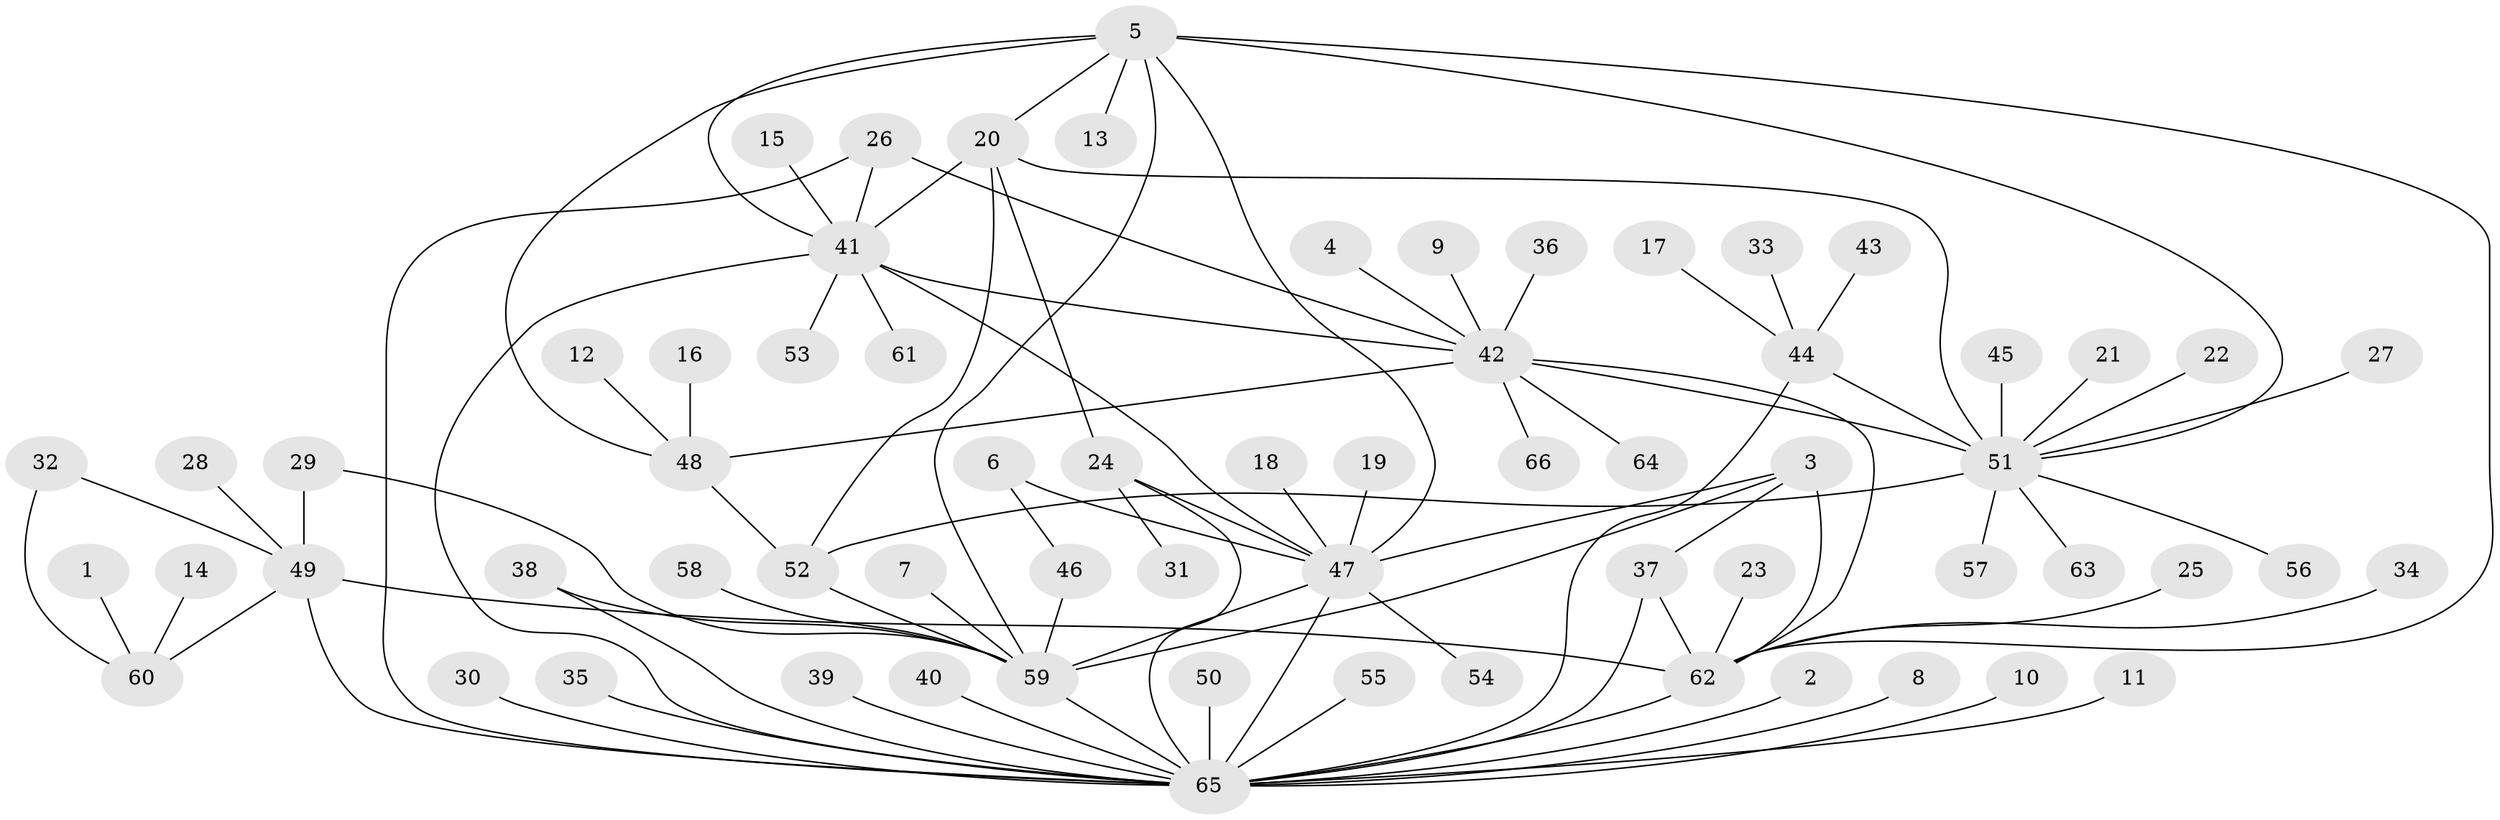 // original degree distribution, {8: 0.007874015748031496, 24: 0.007874015748031496, 7: 0.023622047244094488, 2: 0.28346456692913385, 11: 0.015748031496062992, 4: 0.05511811023622047, 6: 0.007874015748031496, 1: 0.4881889763779528, 14: 0.007874015748031496, 5: 0.015748031496062992, 3: 0.07086614173228346, 9: 0.007874015748031496, 15: 0.007874015748031496}
// Generated by graph-tools (version 1.1) at 2025/49/03/09/25 03:49:58]
// undirected, 66 vertices, 92 edges
graph export_dot {
graph [start="1"]
  node [color=gray90,style=filled];
  1;
  2;
  3;
  4;
  5;
  6;
  7;
  8;
  9;
  10;
  11;
  12;
  13;
  14;
  15;
  16;
  17;
  18;
  19;
  20;
  21;
  22;
  23;
  24;
  25;
  26;
  27;
  28;
  29;
  30;
  31;
  32;
  33;
  34;
  35;
  36;
  37;
  38;
  39;
  40;
  41;
  42;
  43;
  44;
  45;
  46;
  47;
  48;
  49;
  50;
  51;
  52;
  53;
  54;
  55;
  56;
  57;
  58;
  59;
  60;
  61;
  62;
  63;
  64;
  65;
  66;
  1 -- 60 [weight=1.0];
  2 -- 65 [weight=1.0];
  3 -- 37 [weight=1.0];
  3 -- 47 [weight=1.0];
  3 -- 59 [weight=1.0];
  3 -- 62 [weight=1.0];
  4 -- 42 [weight=1.0];
  5 -- 13 [weight=1.0];
  5 -- 20 [weight=1.0];
  5 -- 41 [weight=1.0];
  5 -- 47 [weight=1.0];
  5 -- 48 [weight=1.0];
  5 -- 51 [weight=1.0];
  5 -- 59 [weight=1.0];
  5 -- 62 [weight=1.0];
  6 -- 46 [weight=1.0];
  6 -- 47 [weight=1.0];
  7 -- 59 [weight=1.0];
  8 -- 65 [weight=1.0];
  9 -- 42 [weight=1.0];
  10 -- 65 [weight=1.0];
  11 -- 65 [weight=1.0];
  12 -- 48 [weight=1.0];
  14 -- 60 [weight=1.0];
  15 -- 41 [weight=1.0];
  16 -- 48 [weight=1.0];
  17 -- 44 [weight=1.0];
  18 -- 47 [weight=1.0];
  19 -- 47 [weight=1.0];
  20 -- 24 [weight=1.0];
  20 -- 41 [weight=1.0];
  20 -- 51 [weight=1.0];
  20 -- 52 [weight=1.0];
  21 -- 51 [weight=1.0];
  22 -- 51 [weight=1.0];
  23 -- 62 [weight=1.0];
  24 -- 31 [weight=1.0];
  24 -- 47 [weight=1.0];
  24 -- 65 [weight=1.0];
  25 -- 62 [weight=1.0];
  26 -- 41 [weight=1.0];
  26 -- 42 [weight=1.0];
  26 -- 65 [weight=1.0];
  27 -- 51 [weight=1.0];
  28 -- 49 [weight=1.0];
  29 -- 49 [weight=1.0];
  29 -- 59 [weight=1.0];
  30 -- 65 [weight=1.0];
  32 -- 49 [weight=1.0];
  32 -- 60 [weight=1.0];
  33 -- 44 [weight=1.0];
  34 -- 62 [weight=1.0];
  35 -- 65 [weight=1.0];
  36 -- 42 [weight=1.0];
  37 -- 62 [weight=1.0];
  37 -- 65 [weight=1.0];
  38 -- 59 [weight=1.0];
  38 -- 65 [weight=1.0];
  39 -- 65 [weight=1.0];
  40 -- 65 [weight=1.0];
  41 -- 42 [weight=1.0];
  41 -- 47 [weight=1.0];
  41 -- 53 [weight=1.0];
  41 -- 61 [weight=1.0];
  41 -- 65 [weight=1.0];
  42 -- 48 [weight=1.0];
  42 -- 51 [weight=1.0];
  42 -- 62 [weight=1.0];
  42 -- 64 [weight=1.0];
  42 -- 66 [weight=1.0];
  43 -- 44 [weight=1.0];
  44 -- 51 [weight=2.0];
  44 -- 65 [weight=1.0];
  45 -- 51 [weight=1.0];
  46 -- 59 [weight=1.0];
  47 -- 54 [weight=1.0];
  47 -- 59 [weight=1.0];
  47 -- 65 [weight=2.0];
  48 -- 52 [weight=1.0];
  49 -- 60 [weight=1.0];
  49 -- 62 [weight=1.0];
  49 -- 65 [weight=1.0];
  50 -- 65 [weight=1.0];
  51 -- 52 [weight=1.0];
  51 -- 56 [weight=1.0];
  51 -- 57 [weight=1.0];
  51 -- 63 [weight=1.0];
  52 -- 59 [weight=1.0];
  55 -- 65 [weight=1.0];
  58 -- 59 [weight=1.0];
  59 -- 65 [weight=1.0];
  62 -- 65 [weight=1.0];
}
